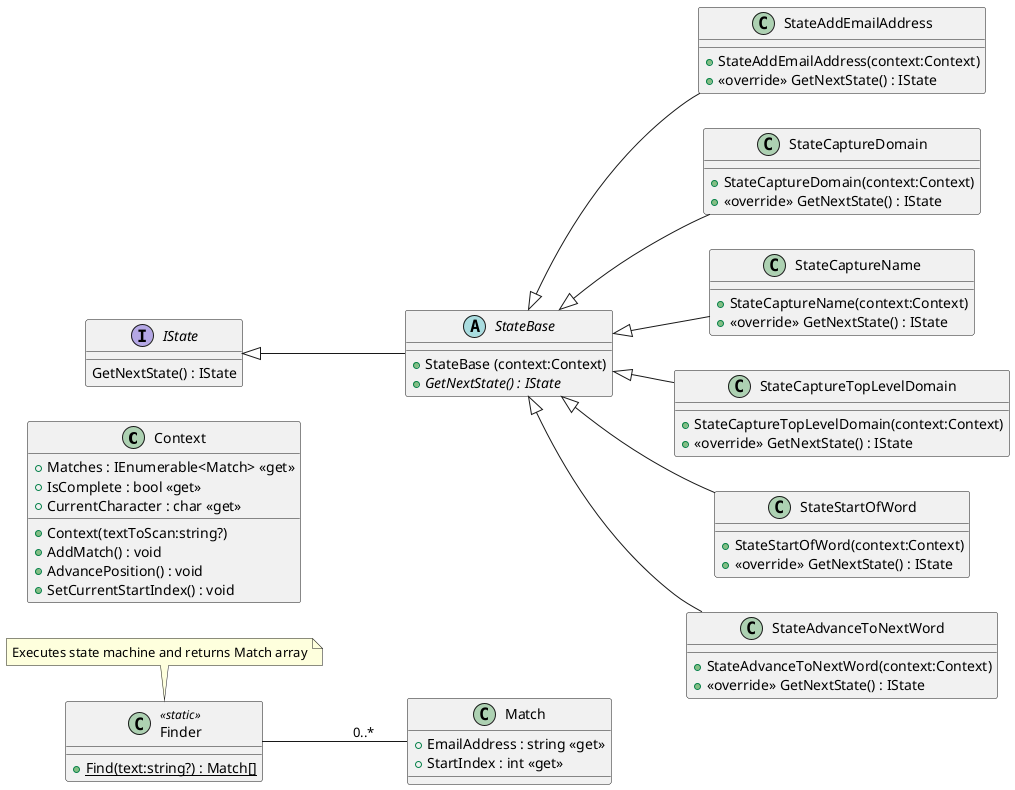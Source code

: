 @startuml
left to right direction
class Context {
    + Context(textToScan:string?)
    + Matches : IEnumerable<Match> <<get>>
    + IsComplete : bool <<get>>
    + CurrentCharacter : char <<get>>
    + AddMatch() : void
    + AdvancePosition() : void
    + SetCurrentStartIndex() : void
}

class Finder <<static>> {
    + {static} Find(text:string?) : Match[]
}
note top of Finder : Executes state machine and returns Match array

class Match {
    + EmailAddress : string <<get>>
    + StartIndex : int <<get>>
}
Finder -- Match : 0..*

interface IState {
    GetNextState() : IState
}
class StateAddEmailAddress {
    + StateAddEmailAddress(context:Context)
    + <<override>> GetNextState() : IState
}
StateBase <|-- StateAddEmailAddress
abstract class StateBase {
    + StateBase (context:Context)
    + {abstract} GetNextState() : IState
}
IState <|-- StateBase
class StateCaptureDomain {
    + StateCaptureDomain(context:Context)
    + <<override>> GetNextState() : IState
}
StateBase <|-- StateCaptureDomain
class StateCaptureName {
    + StateCaptureName(context:Context)
    + <<override>> GetNextState() : IState
}
StateBase <|-- StateCaptureName
class StateCaptureTopLevelDomain {
    + StateCaptureTopLevelDomain(context:Context)
    + <<override>> GetNextState() : IState
}
StateBase <|-- StateCaptureTopLevelDomain
class StateStartOfWord {
    + StateStartOfWord(context:Context)
    + <<override>> GetNextState() : IState
}
class StateAdvanceToNextWord {
    + StateAdvanceToNextWord(context:Context)
    + <<override>> GetNextState() : IState
}
StateBase <|-- StateStartOfWord
StateBase <|-- StateAdvanceToNextWord
@enduml
